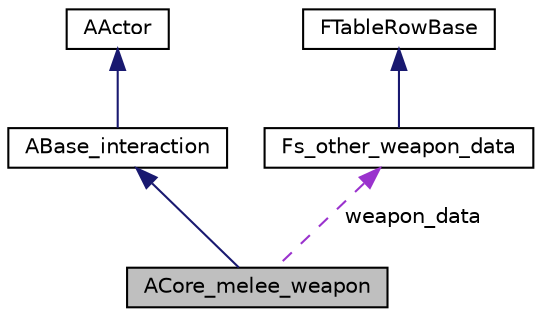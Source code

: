 digraph "ACore_melee_weapon"
{
 // LATEX_PDF_SIZE
  edge [fontname="Helvetica",fontsize="10",labelfontname="Helvetica",labelfontsize="10"];
  node [fontname="Helvetica",fontsize="10",shape=record];
  Node1 [label="ACore_melee_weapon",height=0.2,width=0.4,color="black", fillcolor="grey75", style="filled", fontcolor="black",tooltip=" "];
  Node2 -> Node1 [dir="back",color="midnightblue",fontsize="10",style="solid"];
  Node2 [label="ABase_interaction",height=0.2,width=0.4,color="black", fillcolor="white", style="filled",URL="$class_a_base__interaction.html",tooltip=" "];
  Node3 -> Node2 [dir="back",color="midnightblue",fontsize="10",style="solid"];
  Node3 [label="AActor",height=0.2,width=0.4,color="black", fillcolor="white", style="filled",tooltip=" "];
  Node4 -> Node1 [dir="back",color="darkorchid3",fontsize="10",style="dashed",label=" weapon_data" ];
  Node4 [label="Fs_other_weapon_data",height=0.2,width=0.4,color="black", fillcolor="white", style="filled",URL="$struct_fs__other__weapon__data.html",tooltip="CSV로부터 가지고올 기타 무기(투척류,근접) 정보 구조체"];
  Node5 -> Node4 [dir="back",color="midnightblue",fontsize="10",style="solid"];
  Node5 [label="FTableRowBase",height=0.2,width=0.4,color="black", fillcolor="white", style="filled",tooltip=" "];
}
